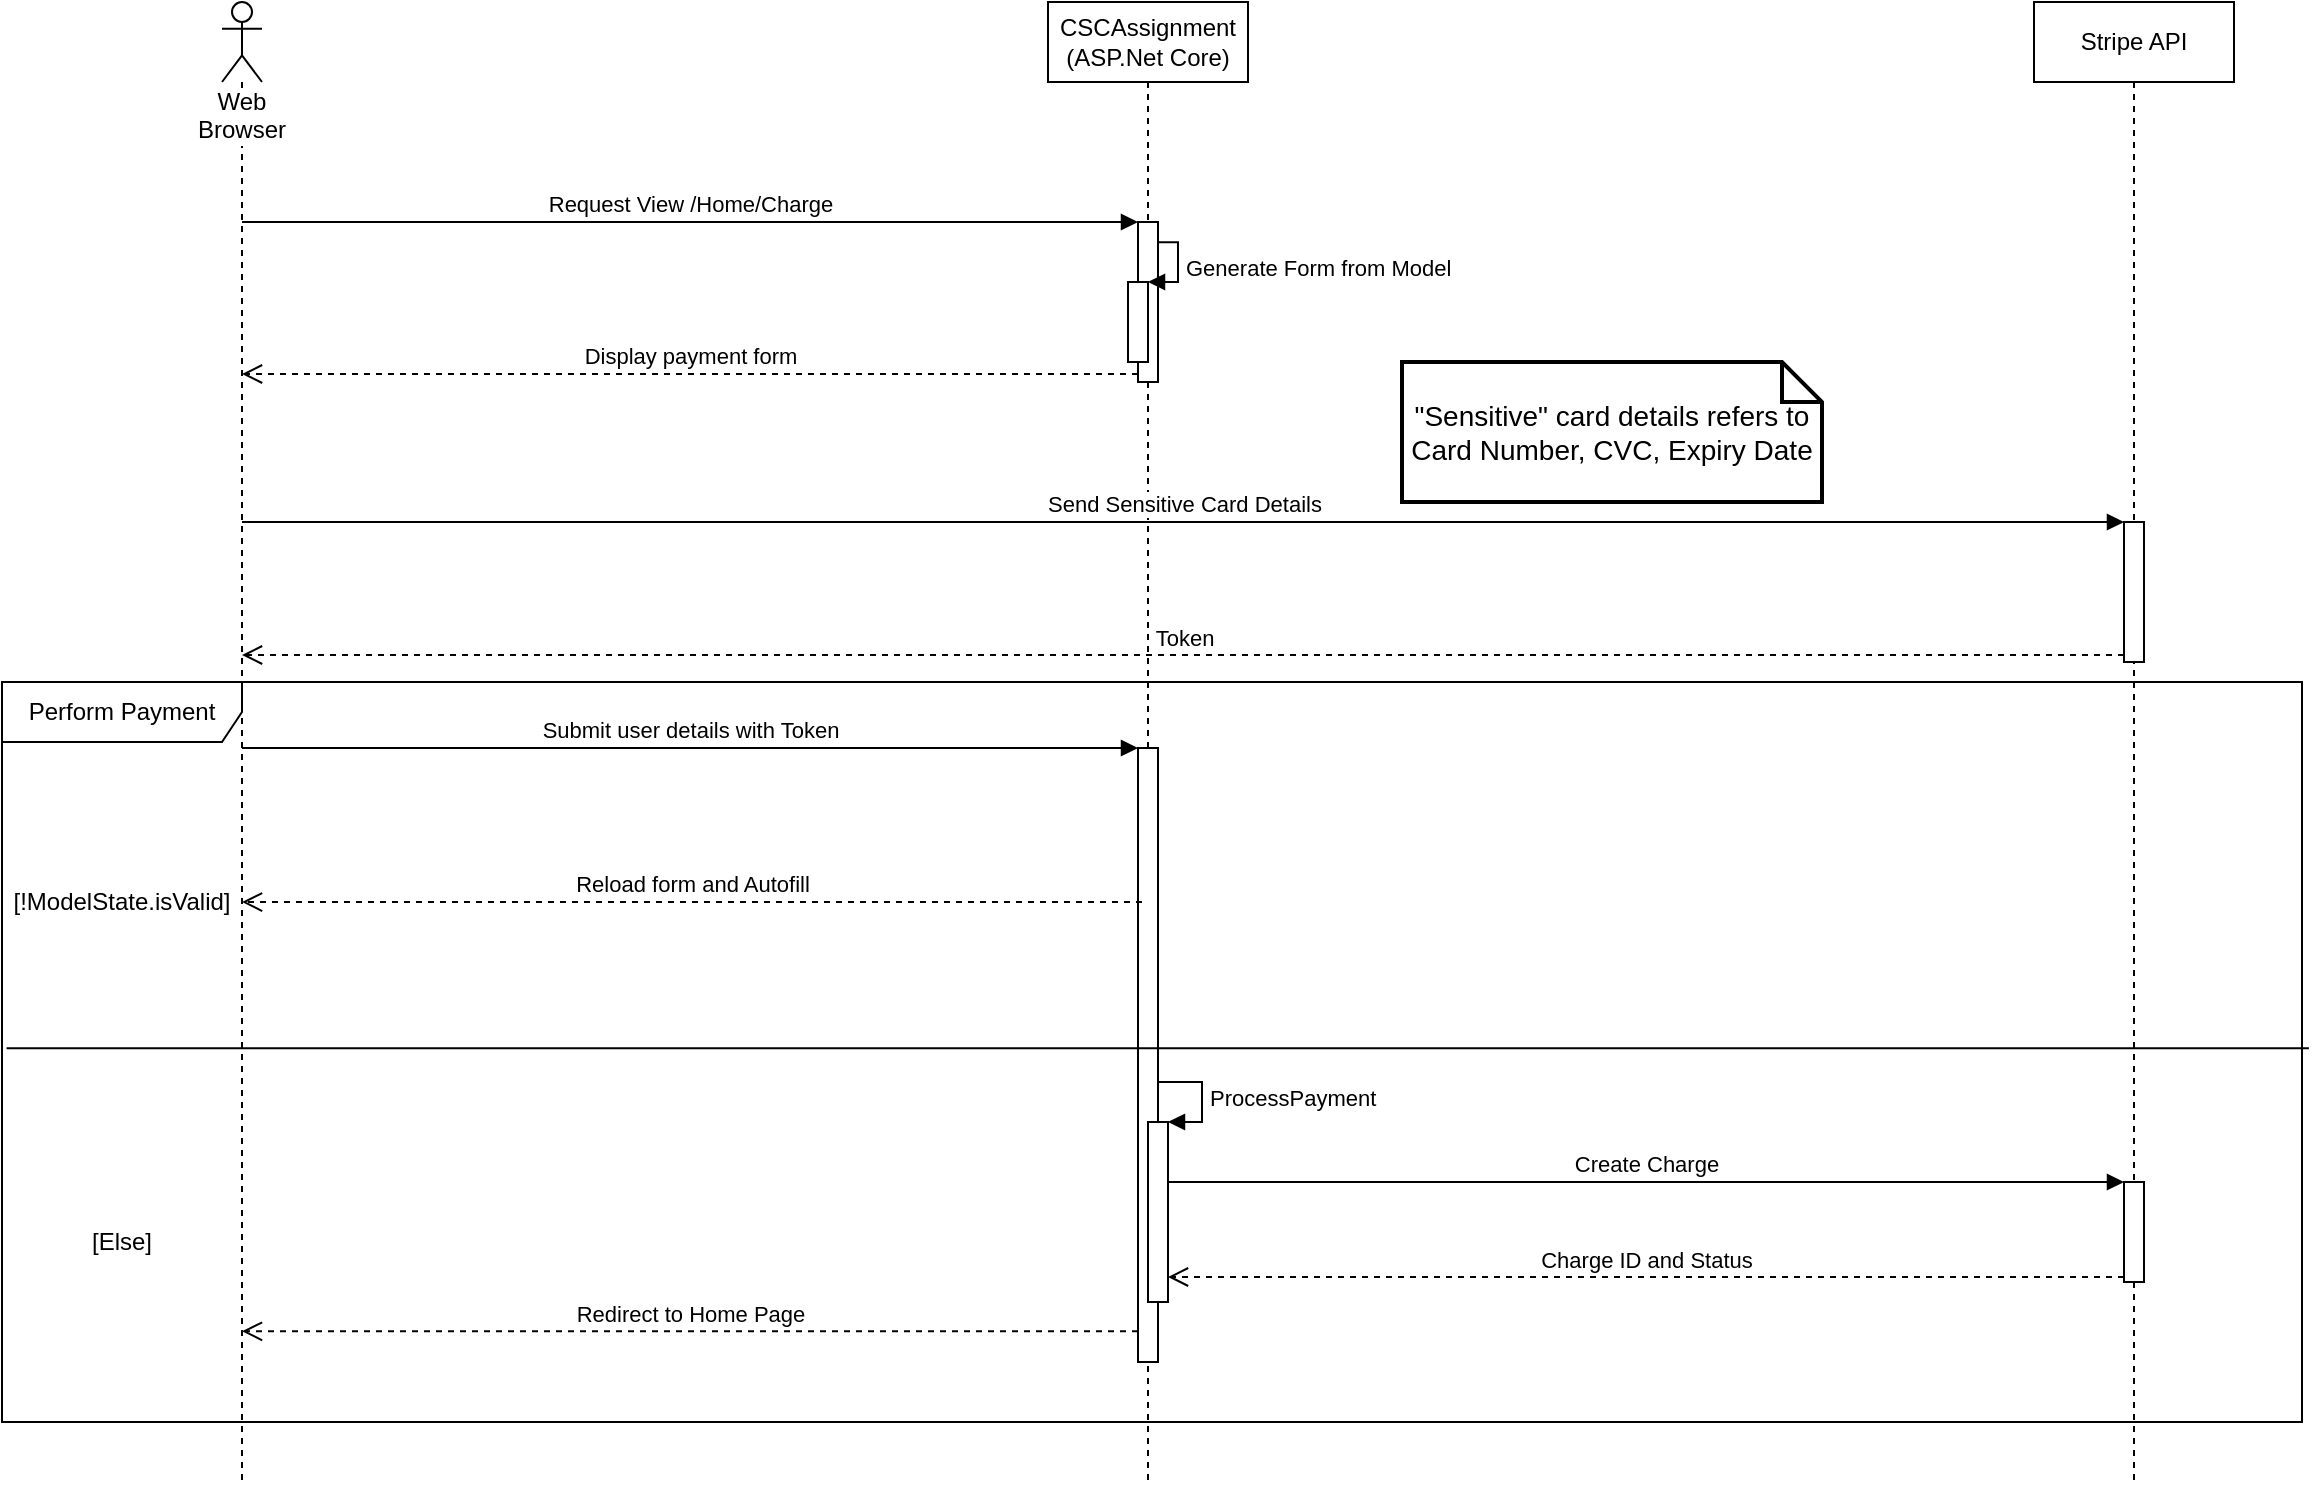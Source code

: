 <mxfile version="10.8.0" type="device"><diagram id="9s2t7j3GqPM4nFDM9sVD" name="Page-1"><mxGraphModel dx="1279" dy="967" grid="1" gridSize="10" guides="1" tooltips="1" connect="1" arrows="1" fold="1" page="1" pageScale="1" pageWidth="1169" pageHeight="827" math="0" shadow="0"><root><mxCell id="0"/><mxCell id="1" parent="0"/><mxCell id="VeCFMrAi9U3hsHeK_t08-27" value="Perform Payment" style="shape=umlFrame;whiteSpace=wrap;html=1;width=120;height=30;" vertex="1" parent="1"><mxGeometry x="10" y="380" width="1150" height="370" as="geometry"/></mxCell><mxCell id="VeCFMrAi9U3hsHeK_t08-2" value="CSCAssignment&lt;br&gt;(ASP.Net Core)&lt;br&gt;" style="shape=umlLifeline;perimeter=lifelinePerimeter;whiteSpace=wrap;html=1;container=1;collapsible=0;recursiveResize=0;outlineConnect=0;" vertex="1" parent="1"><mxGeometry x="533" y="40" width="100" height="740" as="geometry"/></mxCell><mxCell id="VeCFMrAi9U3hsHeK_t08-12" value="" style="html=1;points=[];perimeter=orthogonalPerimeter;" vertex="1" parent="VeCFMrAi9U3hsHeK_t08-2"><mxGeometry x="45" y="110" width="10" height="80" as="geometry"/></mxCell><mxCell id="VeCFMrAi9U3hsHeK_t08-24" value="" style="html=1;points=[];perimeter=orthogonalPerimeter;" vertex="1" parent="VeCFMrAi9U3hsHeK_t08-2"><mxGeometry x="45" y="373" width="10" height="307" as="geometry"/></mxCell><mxCell id="VeCFMrAi9U3hsHeK_t08-37" value="" style="html=1;points=[];perimeter=orthogonalPerimeter;" vertex="1" parent="VeCFMrAi9U3hsHeK_t08-2"><mxGeometry x="50" y="560" width="10" height="90" as="geometry"/></mxCell><mxCell id="VeCFMrAi9U3hsHeK_t08-38" value="ProcessPayment" style="edgeStyle=orthogonalEdgeStyle;html=1;align=left;spacingLeft=2;endArrow=block;rounded=0;entryX=1;entryY=0;" edge="1" target="VeCFMrAi9U3hsHeK_t08-37" parent="VeCFMrAi9U3hsHeK_t08-2" source="VeCFMrAi9U3hsHeK_t08-24"><mxGeometry relative="1" as="geometry"><mxPoint x="52" y="540" as="sourcePoint"/><Array as="points"><mxPoint x="77" y="540"/><mxPoint x="77" y="560"/></Array></mxGeometry></mxCell><mxCell id="VeCFMrAi9U3hsHeK_t08-4" value="Stripe API" style="shape=umlLifeline;perimeter=lifelinePerimeter;whiteSpace=wrap;html=1;container=1;collapsible=0;recursiveResize=0;outlineConnect=0;" vertex="1" parent="1"><mxGeometry x="1026" y="40" width="100" height="740" as="geometry"/></mxCell><mxCell id="VeCFMrAi9U3hsHeK_t08-17" value="" style="html=1;points=[];perimeter=orthogonalPerimeter;" vertex="1" parent="VeCFMrAi9U3hsHeK_t08-4"><mxGeometry x="45" y="260" width="10" height="70" as="geometry"/></mxCell><mxCell id="VeCFMrAi9U3hsHeK_t08-28" value="" style="html=1;points=[];perimeter=orthogonalPerimeter;" vertex="1" parent="VeCFMrAi9U3hsHeK_t08-4"><mxGeometry x="45" y="590" width="10" height="50" as="geometry"/></mxCell><mxCell id="VeCFMrAi9U3hsHeK_t08-13" value="Request View /Home/Charge" style="html=1;verticalAlign=bottom;endArrow=block;entryX=0;entryY=0;" edge="1" target="VeCFMrAi9U3hsHeK_t08-12" parent="1" source="VeCFMrAi9U3hsHeK_t08-21"><mxGeometry relative="1" as="geometry"><mxPoint x="89.324" y="149.471" as="sourcePoint"/></mxGeometry></mxCell><mxCell id="VeCFMrAi9U3hsHeK_t08-14" value="Display payment form" style="html=1;verticalAlign=bottom;endArrow=open;dashed=1;endSize=8;exitX=0;exitY=0.95;" edge="1" source="VeCFMrAi9U3hsHeK_t08-12" parent="1" target="VeCFMrAi9U3hsHeK_t08-21"><mxGeometry relative="1" as="geometry"><mxPoint x="89.324" y="225.941" as="targetPoint"/></mxGeometry></mxCell><mxCell id="VeCFMrAi9U3hsHeK_t08-15" value="" style="html=1;points=[];perimeter=orthogonalPerimeter;" vertex="1" parent="1"><mxGeometry x="573" y="180" width="10" height="40" as="geometry"/></mxCell><mxCell id="VeCFMrAi9U3hsHeK_t08-16" value="Generate Form from Model" style="edgeStyle=orthogonalEdgeStyle;html=1;align=left;spacingLeft=2;endArrow=block;rounded=0;entryX=1;entryY=0;exitX=1.026;exitY=0.126;exitDx=0;exitDy=0;exitPerimeter=0;" edge="1" target="VeCFMrAi9U3hsHeK_t08-15" parent="1" source="VeCFMrAi9U3hsHeK_t08-12"><mxGeometry relative="1" as="geometry"><mxPoint x="585" y="160" as="sourcePoint"/><Array as="points"><mxPoint x="598" y="160"/><mxPoint x="598" y="180"/></Array></mxGeometry></mxCell><mxCell id="VeCFMrAi9U3hsHeK_t08-18" value="Send Sensitive Card Details" style="html=1;verticalAlign=bottom;endArrow=block;entryX=0;entryY=0;" edge="1" target="VeCFMrAi9U3hsHeK_t08-17" parent="1" source="VeCFMrAi9U3hsHeK_t08-21"><mxGeometry relative="1" as="geometry"><mxPoint x="89.324" y="300.059" as="sourcePoint"/></mxGeometry></mxCell><mxCell id="VeCFMrAi9U3hsHeK_t08-19" value="Token" style="html=1;verticalAlign=bottom;endArrow=open;dashed=1;endSize=8;exitX=0;exitY=0.95;" edge="1" source="VeCFMrAi9U3hsHeK_t08-17" parent="1" target="VeCFMrAi9U3hsHeK_t08-21"><mxGeometry relative="1" as="geometry"><mxPoint x="89.324" y="376.529" as="targetPoint"/></mxGeometry></mxCell><mxCell id="VeCFMrAi9U3hsHeK_t08-21" value="Web Browser" style="shape=umlLifeline;participant=umlActor;perimeter=lifelinePerimeter;whiteSpace=wrap;html=1;container=1;collapsible=0;recursiveResize=0;verticalAlign=top;spacingTop=36;labelBackgroundColor=#ffffff;outlineConnect=0;" vertex="1" parent="1"><mxGeometry x="120" y="40" width="20" height="740" as="geometry"/></mxCell><mxCell id="VeCFMrAi9U3hsHeK_t08-22" value="&quot;Sensitive&quot; card details refers to Card Number, CVC, Expiry Date" style="shape=note;strokeWidth=2;fontSize=14;size=20;whiteSpace=wrap;html=1;" vertex="1" parent="1"><mxGeometry x="710" y="220" width="210" height="70" as="geometry"/></mxCell><mxCell id="VeCFMrAi9U3hsHeK_t08-25" value="Submit user details with Token" style="html=1;verticalAlign=bottom;endArrow=block;entryX=0;entryY=0;" edge="1" target="VeCFMrAi9U3hsHeK_t08-24" parent="1" source="VeCFMrAi9U3hsHeK_t08-21"><mxGeometry relative="1" as="geometry"><mxPoint x="508" y="413" as="sourcePoint"/></mxGeometry></mxCell><mxCell id="VeCFMrAi9U3hsHeK_t08-26" value="Redirect to Home Page" style="html=1;verticalAlign=bottom;endArrow=open;dashed=1;endSize=8;exitX=0;exitY=0.95;" edge="1" source="VeCFMrAi9U3hsHeK_t08-24" parent="1" target="VeCFMrAi9U3hsHeK_t08-21"><mxGeometry relative="1" as="geometry"><mxPoint x="508" y="489" as="targetPoint"/></mxGeometry></mxCell><mxCell id="VeCFMrAi9U3hsHeK_t08-29" value="Create Charge" style="html=1;verticalAlign=bottom;endArrow=block;entryX=0;entryY=0;" edge="1" target="VeCFMrAi9U3hsHeK_t08-28" parent="1" source="VeCFMrAi9U3hsHeK_t08-37"><mxGeometry relative="1" as="geometry"><mxPoint x="1001" y="420" as="sourcePoint"/></mxGeometry></mxCell><mxCell id="VeCFMrAi9U3hsHeK_t08-30" value="Charge ID and Status" style="html=1;verticalAlign=bottom;endArrow=open;dashed=1;endSize=8;exitX=0;exitY=0.95;" edge="1" source="VeCFMrAi9U3hsHeK_t08-28" parent="1" target="VeCFMrAi9U3hsHeK_t08-37"><mxGeometry relative="1" as="geometry"><mxPoint x="1001" y="496" as="targetPoint"/></mxGeometry></mxCell><mxCell id="VeCFMrAi9U3hsHeK_t08-32" value="" style="endArrow=none;html=1;exitX=0.002;exitY=0.495;exitDx=0;exitDy=0;exitPerimeter=0;entryX=1.003;entryY=0.495;entryDx=0;entryDy=0;entryPerimeter=0;" edge="1" parent="1" source="VeCFMrAi9U3hsHeK_t08-27" target="VeCFMrAi9U3hsHeK_t08-27"><mxGeometry width="50" height="50" relative="1" as="geometry"><mxPoint x="50" y="850" as="sourcePoint"/><mxPoint x="100" y="850" as="targetPoint"/></mxGeometry></mxCell><mxCell id="VeCFMrAi9U3hsHeK_t08-33" value="[!ModelState.isValid]" style="text;html=1;strokeColor=none;fillColor=none;align=center;verticalAlign=middle;whiteSpace=wrap;rounded=0;" vertex="1" parent="1"><mxGeometry x="50" y="480" width="40" height="20" as="geometry"/></mxCell><mxCell id="VeCFMrAi9U3hsHeK_t08-34" value="[Else]" style="text;html=1;strokeColor=none;fillColor=none;align=center;verticalAlign=middle;whiteSpace=wrap;rounded=0;" vertex="1" parent="1"><mxGeometry x="50" y="650" width="40" height="20" as="geometry"/></mxCell><mxCell id="VeCFMrAi9U3hsHeK_t08-36" value="Reload form and Autofill" style="html=1;verticalAlign=bottom;endArrow=open;dashed=1;endSize=8;exitX=0.2;exitY=0.251;exitDx=0;exitDy=0;exitPerimeter=0;" edge="1" parent="1" source="VeCFMrAi9U3hsHeK_t08-24" target="VeCFMrAi9U3hsHeK_t08-21"><mxGeometry relative="1" as="geometry"><mxPoint x="90" y="800" as="sourcePoint"/><mxPoint x="10" y="800" as="targetPoint"/></mxGeometry></mxCell></root></mxGraphModel></diagram></mxfile>